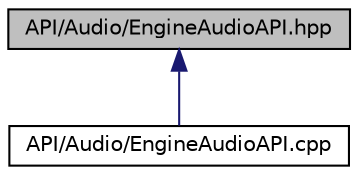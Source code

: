 digraph "API/Audio/EngineAudioAPI.hpp"
{
 // LATEX_PDF_SIZE
  edge [fontname="Helvetica",fontsize="10",labelfontname="Helvetica",labelfontsize="10"];
  node [fontname="Helvetica",fontsize="10",shape=record];
  Node1 [label="API/Audio/EngineAudioAPI.hpp",height=0.2,width=0.4,color="black", fillcolor="grey75", style="filled", fontcolor="black",tooltip=" "];
  Node1 -> Node2 [dir="back",color="midnightblue",fontsize="10",style="solid",fontname="Helvetica"];
  Node2 [label="API/Audio/EngineAudioAPI.cpp",height=0.2,width=0.4,color="black", fillcolor="white", style="filled",URL="$_engine_audio_a_p_i_8cpp.html",tooltip=" "];
}
